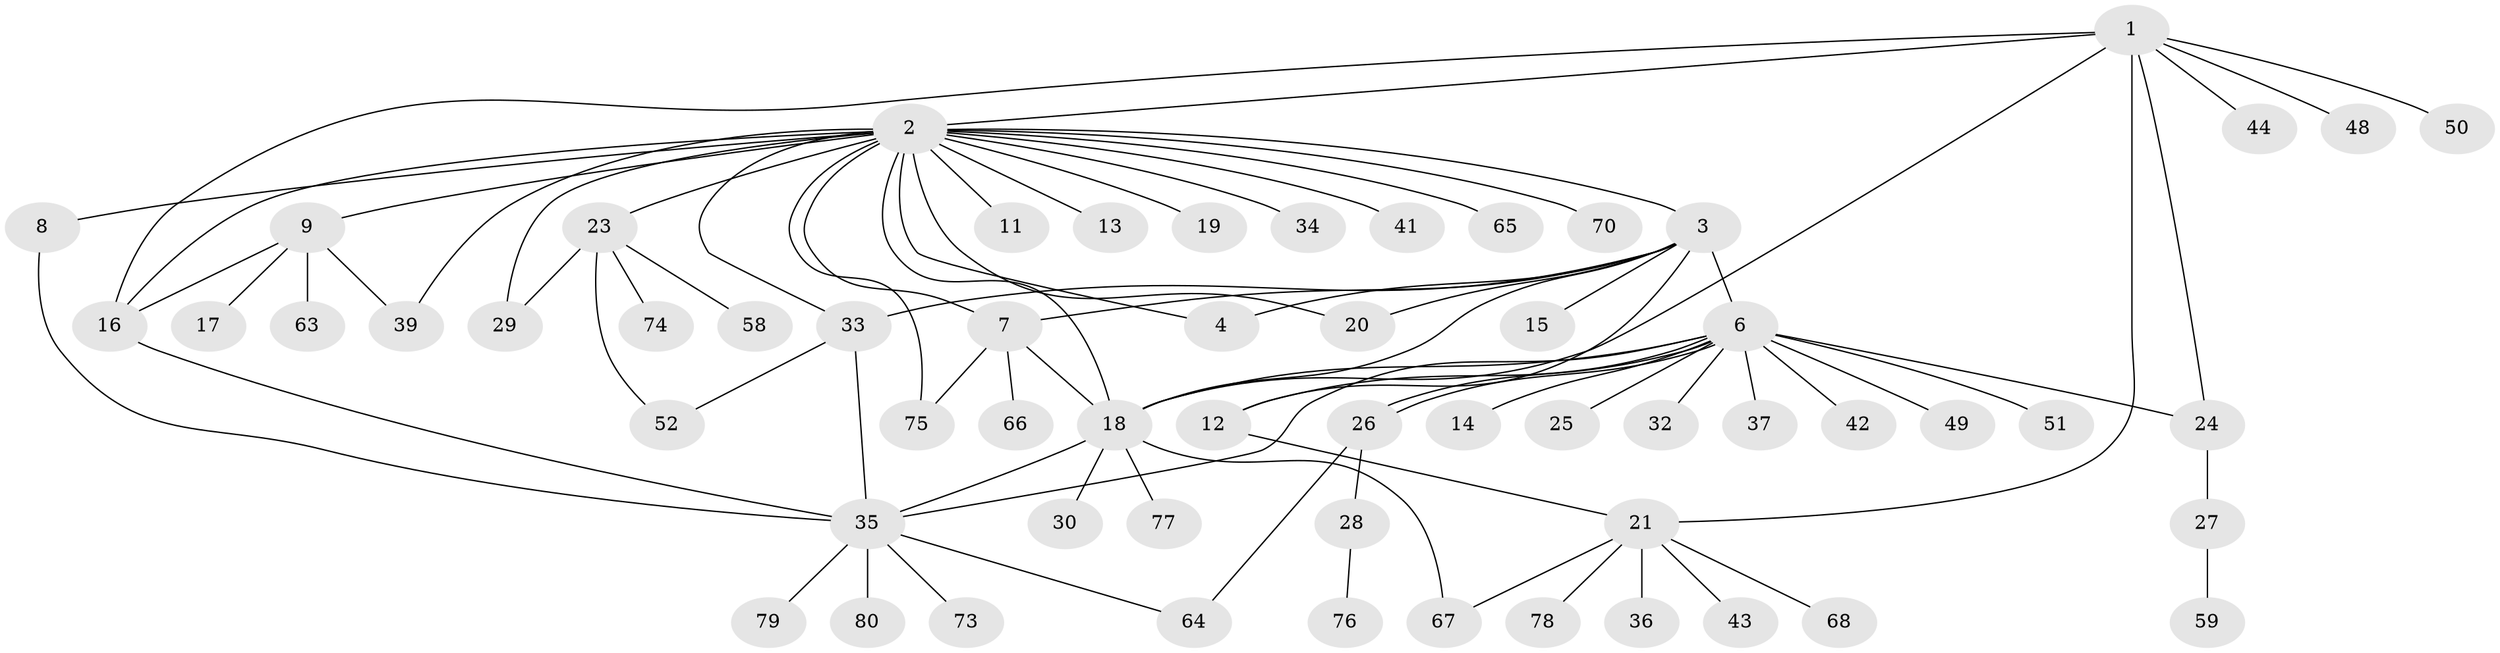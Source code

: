 // original degree distribution, {9: 0.025, 23: 0.0125, 2: 0.2375, 4: 0.0875, 14: 0.0125, 3: 0.0375, 5: 0.05, 1: 0.5, 7: 0.025, 6: 0.0125}
// Generated by graph-tools (version 1.1) at 2025/11/02/27/25 16:11:14]
// undirected, 60 vertices, 83 edges
graph export_dot {
graph [start="1"]
  node [color=gray90,style=filled];
  1 [super="+5"];
  2 [super="+61"];
  3 [super="+72"];
  4;
  6 [super="+10"];
  7 [super="+47"];
  8 [super="+56"];
  9 [super="+46"];
  11;
  12 [super="+55"];
  13;
  14;
  15;
  16;
  17 [super="+45"];
  18 [super="+62"];
  19;
  20;
  21 [super="+22"];
  23 [super="+71"];
  24 [super="+53"];
  25;
  26 [super="+40"];
  27 [super="+38"];
  28;
  29 [super="+31"];
  30;
  32;
  33;
  34;
  35 [super="+60"];
  36;
  37;
  39 [super="+57"];
  41;
  42;
  43;
  44;
  48;
  49 [super="+54"];
  50 [super="+69"];
  51;
  52;
  58;
  59;
  63;
  64;
  65;
  66;
  67;
  68;
  70;
  73;
  74;
  75;
  76;
  77;
  78;
  79;
  80;
  1 -- 2 [weight=2];
  1 -- 16;
  1 -- 24;
  1 -- 44;
  1 -- 48;
  1 -- 50;
  1 -- 21;
  1 -- 18;
  2 -- 3;
  2 -- 4;
  2 -- 7;
  2 -- 8;
  2 -- 9;
  2 -- 11;
  2 -- 13;
  2 -- 16;
  2 -- 18;
  2 -- 19;
  2 -- 20;
  2 -- 23;
  2 -- 33;
  2 -- 34;
  2 -- 39;
  2 -- 41;
  2 -- 65;
  2 -- 70;
  2 -- 75;
  2 -- 29;
  3 -- 4;
  3 -- 6;
  3 -- 15;
  3 -- 18;
  3 -- 20;
  3 -- 7;
  3 -- 33;
  3 -- 12;
  6 -- 14;
  6 -- 24;
  6 -- 25;
  6 -- 26;
  6 -- 26;
  6 -- 32;
  6 -- 35;
  6 -- 37;
  6 -- 42;
  6 -- 49;
  6 -- 51;
  6 -- 12;
  6 -- 18;
  7 -- 18;
  7 -- 66;
  7 -- 75;
  8 -- 35;
  9 -- 16;
  9 -- 17;
  9 -- 63;
  9 -- 39;
  12 -- 21;
  16 -- 35;
  18 -- 30;
  18 -- 67;
  18 -- 35;
  18 -- 77;
  21 -- 36;
  21 -- 43;
  21 -- 67;
  21 -- 68;
  21 -- 78;
  23 -- 29;
  23 -- 52;
  23 -- 58;
  23 -- 74;
  24 -- 27;
  26 -- 28;
  26 -- 64;
  27 -- 59;
  28 -- 76;
  33 -- 52;
  33 -- 35;
  35 -- 73;
  35 -- 80;
  35 -- 64;
  35 -- 79;
}
